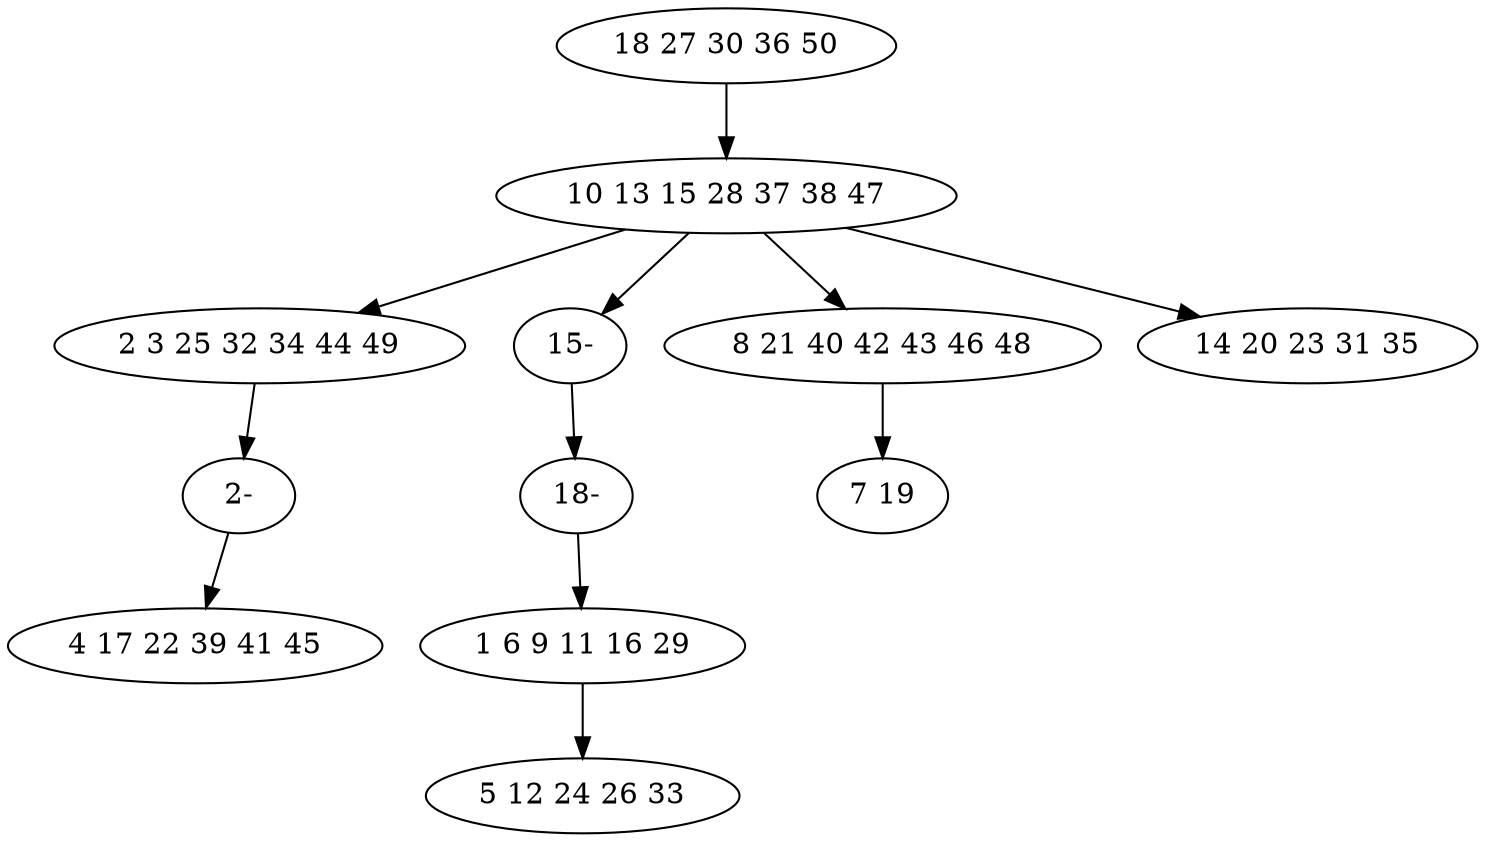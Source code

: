 digraph true_tree {
	"0" -> "1"
	"1" -> "2"
	"1" -> "10"
	"1" -> "4"
	"1" -> "5"
	"4" -> "6"
	"3" -> "7"
	"2" -> "9"
	"9" -> "8"
	"10" -> "11"
	"11" -> "3"
	"0" [label="18 27 30 36 50"];
	"1" [label="10 13 15 28 37 38 47"];
	"2" [label="2 3 25 32 34 44 49"];
	"3" [label="1 6 9 11 16 29"];
	"4" [label="8 21 40 42 43 46 48"];
	"5" [label="14 20 23 31 35"];
	"6" [label="7 19"];
	"7" [label="5 12 24 26 33"];
	"8" [label="4 17 22 39 41 45"];
	"9" [label="2-"];
	"10" [label="15-"];
	"11" [label="18-"];
}

